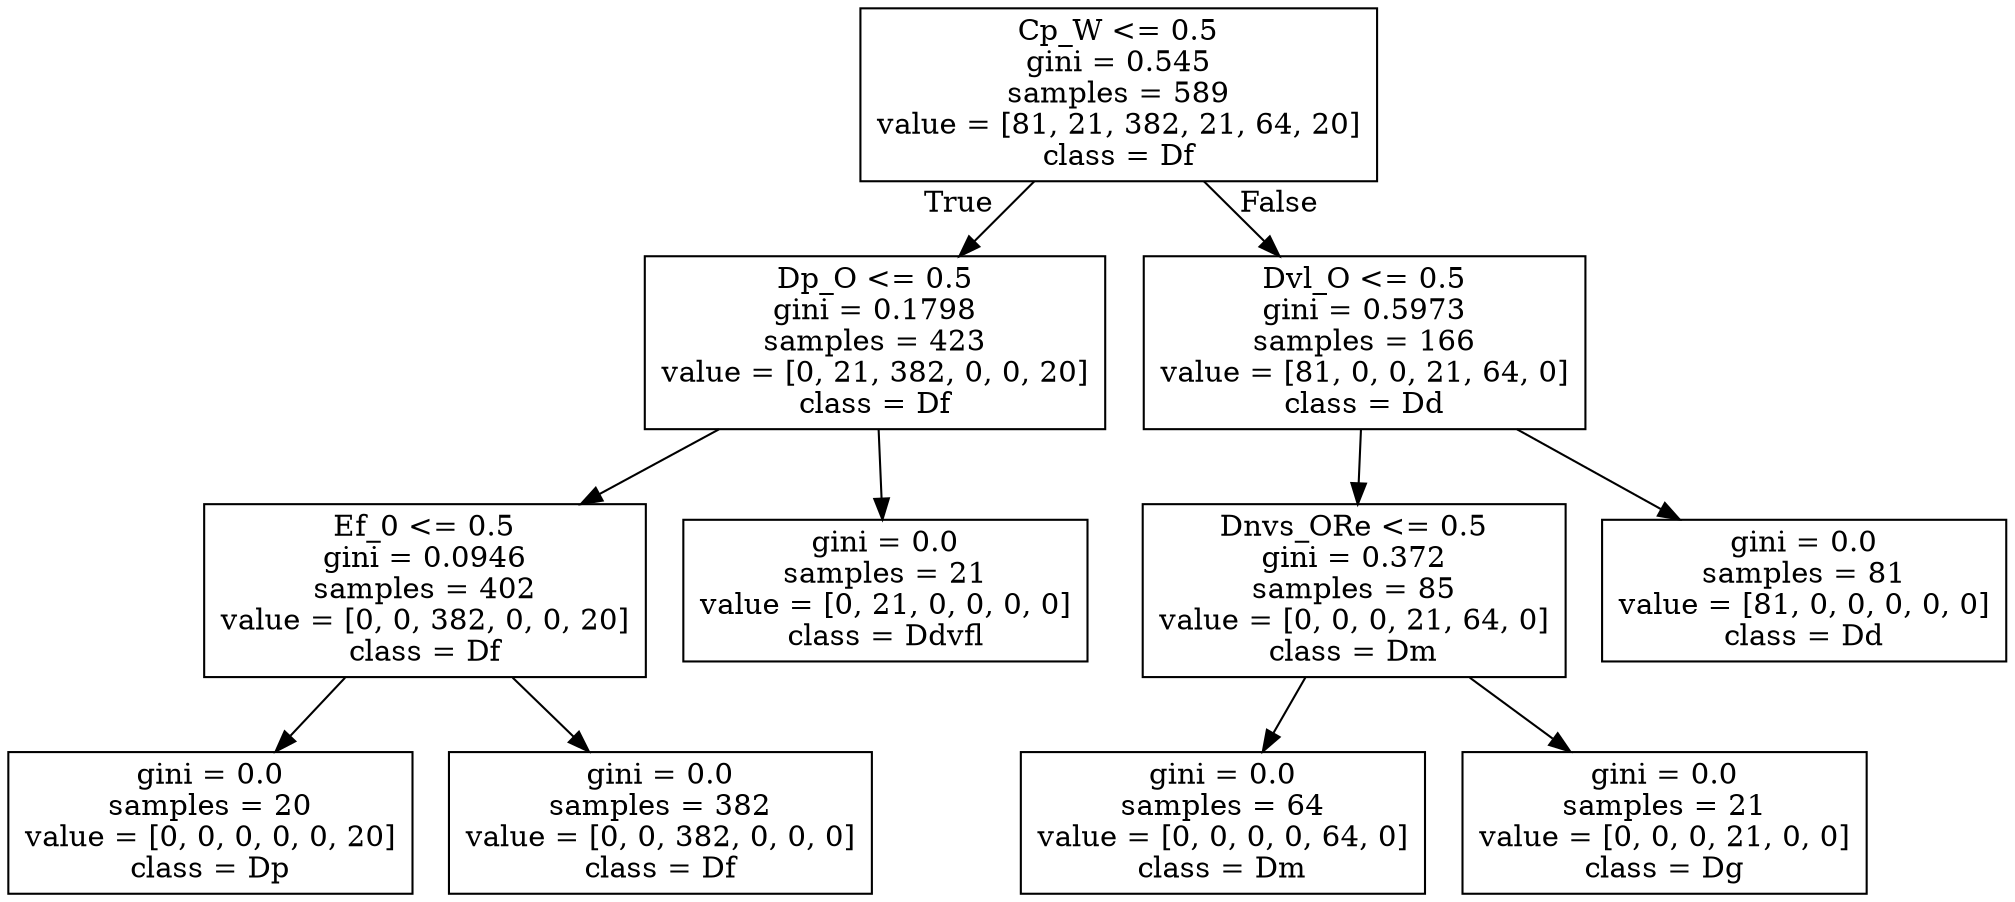 digraph Tree {
node [shape=box] ;
0 [label="Сp_W <= 0.5\ngini = 0.545\nsamples = 589\nvalue = [81, 21, 382, 21, 64, 20]\nclass = Df"] ;
1 [label="Dp_O <= 0.5\ngini = 0.1798\nsamples = 423\nvalue = [0, 21, 382, 0, 0, 20]\nclass = Df"] ;
0 -> 1 [labeldistance=2.5, labelangle=45, headlabel="True"] ;
2 [label="Ef_0 <= 0.5\ngini = 0.0946\nsamples = 402\nvalue = [0, 0, 382, 0, 0, 20]\nclass = Df"] ;
1 -> 2 ;
3 [label="gini = 0.0\nsamples = 20\nvalue = [0, 0, 0, 0, 0, 20]\nclass = Dp"] ;
2 -> 3 ;
4 [label="gini = 0.0\nsamples = 382\nvalue = [0, 0, 382, 0, 0, 0]\nclass = Df"] ;
2 -> 4 ;
5 [label="gini = 0.0\nsamples = 21\nvalue = [0, 21, 0, 0, 0, 0]\nclass = Ddvfl"] ;
1 -> 5 ;
6 [label="Dvl_O <= 0.5\ngini = 0.5973\nsamples = 166\nvalue = [81, 0, 0, 21, 64, 0]\nclass = Dd"] ;
0 -> 6 [labeldistance=2.5, labelangle=-45, headlabel="False"] ;
7 [label="Dnvs_ORe <= 0.5\ngini = 0.372\nsamples = 85\nvalue = [0, 0, 0, 21, 64, 0]\nclass = Dm"] ;
6 -> 7 ;
8 [label="gini = 0.0\nsamples = 64\nvalue = [0, 0, 0, 0, 64, 0]\nclass = Dm"] ;
7 -> 8 ;
9 [label="gini = 0.0\nsamples = 21\nvalue = [0, 0, 0, 21, 0, 0]\nclass = Dg"] ;
7 -> 9 ;
10 [label="gini = 0.0\nsamples = 81\nvalue = [81, 0, 0, 0, 0, 0]\nclass = Dd"] ;
6 -> 10 ;
}